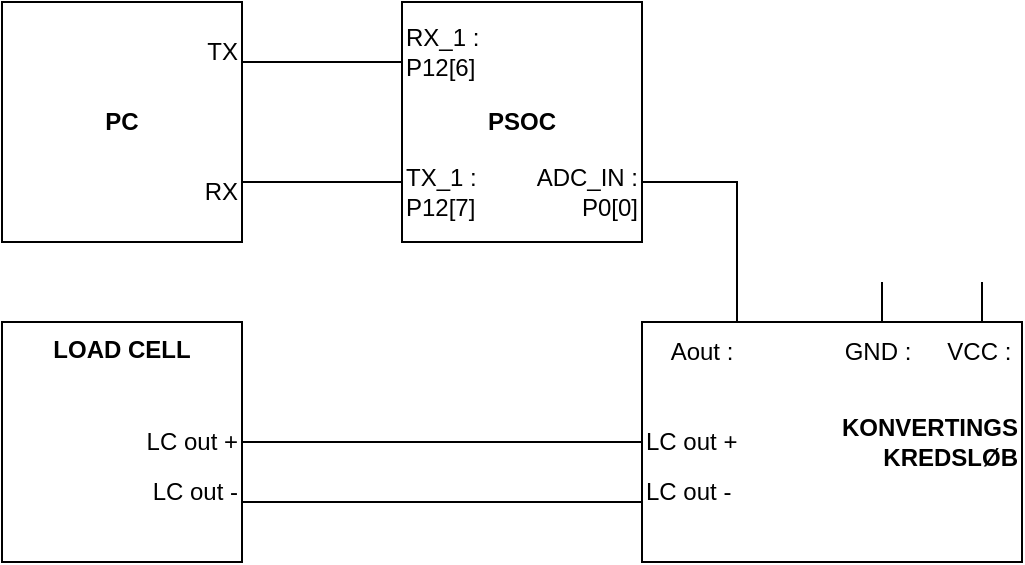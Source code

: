 <mxfile version="15.7.0" type="device"><diagram id="J7Aw6LTjiSmsFyD_HdiC" name="DiagramSetup"><mxGraphModel dx="650" dy="450" grid="1" gridSize="10" guides="1" tooltips="1" connect="1" arrows="1" fold="1" page="1" pageScale="1" pageWidth="850" pageHeight="1100" math="0" shadow="0"><root><mxCell id="0"/><mxCell id="1" parent="0"/><mxCell id="mLk8hxN6q0YhRY5BDybN-5" style="edgeStyle=orthogonalEdgeStyle;rounded=0;orthogonalLoop=1;jettySize=auto;html=1;exitX=1;exitY=0.75;exitDx=0;exitDy=0;entryX=0.25;entryY=0;entryDx=0;entryDy=0;endArrow=none;endFill=0;" edge="1" parent="1" source="mLk8hxN6q0YhRY5BDybN-1" target="mLk8hxN6q0YhRY5BDybN-3"><mxGeometry relative="1" as="geometry"/></mxCell><mxCell id="mLk8hxN6q0YhRY5BDybN-12" style="edgeStyle=orthogonalEdgeStyle;rounded=0;orthogonalLoop=1;jettySize=auto;html=1;exitX=0;exitY=0.25;exitDx=0;exitDy=0;entryX=1;entryY=0.25;entryDx=0;entryDy=0;endArrow=none;endFill=0;" edge="1" parent="1" source="mLk8hxN6q0YhRY5BDybN-1" target="mLk8hxN6q0YhRY5BDybN-8"><mxGeometry relative="1" as="geometry"/></mxCell><mxCell id="mLk8hxN6q0YhRY5BDybN-13" style="edgeStyle=orthogonalEdgeStyle;rounded=0;orthogonalLoop=1;jettySize=auto;html=1;exitX=0;exitY=0.75;exitDx=0;exitDy=0;entryX=1;entryY=0.75;entryDx=0;entryDy=0;endArrow=none;endFill=0;" edge="1" parent="1" source="mLk8hxN6q0YhRY5BDybN-1" target="mLk8hxN6q0YhRY5BDybN-8"><mxGeometry relative="1" as="geometry"/></mxCell><mxCell id="mLk8hxN6q0YhRY5BDybN-1" value="&lt;b&gt;PSOC&lt;/b&gt;" style="whiteSpace=wrap;html=1;aspect=fixed;" vertex="1" parent="1"><mxGeometry x="280" y="40" width="120" height="120" as="geometry"/></mxCell><mxCell id="mLk8hxN6q0YhRY5BDybN-19" style="edgeStyle=orthogonalEdgeStyle;rounded=0;orthogonalLoop=1;jettySize=auto;html=1;exitX=1;exitY=0.5;exitDx=0;exitDy=0;entryX=0;entryY=0.5;entryDx=0;entryDy=0;endArrow=none;endFill=0;" edge="1" parent="1" source="mLk8hxN6q0YhRY5BDybN-2" target="mLk8hxN6q0YhRY5BDybN-3"><mxGeometry relative="1" as="geometry"/></mxCell><mxCell id="mLk8hxN6q0YhRY5BDybN-2" value="&lt;b&gt;LOAD CELL&lt;/b&gt;" style="whiteSpace=wrap;html=1;aspect=fixed;align=center;verticalAlign=top;" vertex="1" parent="1"><mxGeometry x="80" y="200" width="120" height="120" as="geometry"/></mxCell><mxCell id="mLk8hxN6q0YhRY5BDybN-4" style="edgeStyle=orthogonalEdgeStyle;rounded=0;orthogonalLoop=1;jettySize=auto;html=1;exitX=0;exitY=0.75;exitDx=0;exitDy=0;entryX=1;entryY=0.75;entryDx=0;entryDy=0;endArrow=none;endFill=0;" edge="1" parent="1" source="mLk8hxN6q0YhRY5BDybN-3" target="mLk8hxN6q0YhRY5BDybN-2"><mxGeometry relative="1" as="geometry"/></mxCell><mxCell id="mLk8hxN6q0YhRY5BDybN-3" value="&lt;div&gt;&lt;b&gt;KONVERTINGS&lt;/b&gt;&lt;/div&gt;&lt;b&gt;&lt;div&gt;&lt;b&gt;KREDSLØB&lt;/b&gt;&lt;/div&gt;&lt;/b&gt;" style="whiteSpace=wrap;html=1;align=right;" vertex="1" parent="1"><mxGeometry x="400" y="200" width="190" height="120" as="geometry"/></mxCell><mxCell id="mLk8hxN6q0YhRY5BDybN-6" value="ADC_IN : P0[0]" style="text;html=1;strokeColor=none;fillColor=none;align=right;verticalAlign=middle;whiteSpace=wrap;rounded=0;" vertex="1" parent="1"><mxGeometry x="340" y="120" width="60" height="30" as="geometry"/></mxCell><mxCell id="mLk8hxN6q0YhRY5BDybN-8" value="&lt;b&gt;PC&lt;/b&gt;" style="whiteSpace=wrap;html=1;aspect=fixed;" vertex="1" parent="1"><mxGeometry x="80" y="40" width="120" height="120" as="geometry"/></mxCell><mxCell id="mLk8hxN6q0YhRY5BDybN-9" value="RX_1 : P12[6]" style="text;html=1;strokeColor=none;fillColor=none;align=left;verticalAlign=middle;whiteSpace=wrap;rounded=0;" vertex="1" parent="1"><mxGeometry x="280" y="50" width="60" height="30" as="geometry"/></mxCell><mxCell id="mLk8hxN6q0YhRY5BDybN-11" value="TX_1 : P12[7]" style="text;html=1;strokeColor=none;fillColor=none;align=left;verticalAlign=middle;whiteSpace=wrap;rounded=0;" vertex="1" parent="1"><mxGeometry x="280" y="120" width="60" height="30" as="geometry"/></mxCell><mxCell id="mLk8hxN6q0YhRY5BDybN-25" style="edgeStyle=orthogonalEdgeStyle;rounded=0;orthogonalLoop=1;jettySize=auto;html=1;exitX=0.5;exitY=0;exitDx=0;exitDy=0;endArrow=none;endFill=0;" edge="1" parent="1" source="mLk8hxN6q0YhRY5BDybN-14"><mxGeometry relative="1" as="geometry"><mxPoint x="570" y="180" as="targetPoint"/></mxGeometry></mxCell><mxCell id="mLk8hxN6q0YhRY5BDybN-14" value="VCC :&amp;nbsp;" style="text;html=1;strokeColor=none;fillColor=none;align=right;verticalAlign=middle;whiteSpace=wrap;rounded=0;" vertex="1" parent="1"><mxGeometry x="550" y="200" width="40" height="30" as="geometry"/></mxCell><mxCell id="mLk8hxN6q0YhRY5BDybN-15" value="Aout :" style="text;html=1;strokeColor=none;fillColor=none;align=center;verticalAlign=middle;whiteSpace=wrap;rounded=0;horizontal=1;" vertex="1" parent="1"><mxGeometry x="410" y="200" width="40" height="30" as="geometry"/></mxCell><mxCell id="mLk8hxN6q0YhRY5BDybN-24" style="edgeStyle=orthogonalEdgeStyle;rounded=0;orthogonalLoop=1;jettySize=auto;html=1;exitX=0.5;exitY=0;exitDx=0;exitDy=0;endArrow=none;endFill=0;" edge="1" parent="1" source="mLk8hxN6q0YhRY5BDybN-16"><mxGeometry relative="1" as="geometry"><mxPoint x="520" y="180" as="targetPoint"/></mxGeometry></mxCell><mxCell id="mLk8hxN6q0YhRY5BDybN-16" value="GND :&amp;nbsp;" style="text;html=1;strokeColor=none;fillColor=none;align=right;verticalAlign=middle;whiteSpace=wrap;rounded=0;" vertex="1" parent="1"><mxGeometry x="500" y="200" width="40" height="30" as="geometry"/></mxCell><mxCell id="mLk8hxN6q0YhRY5BDybN-17" value="TX" style="text;html=1;strokeColor=none;fillColor=none;align=right;verticalAlign=middle;whiteSpace=wrap;rounded=0;" vertex="1" parent="1"><mxGeometry x="140" y="50" width="60" height="30" as="geometry"/></mxCell><mxCell id="mLk8hxN6q0YhRY5BDybN-18" value="RX" style="text;html=1;strokeColor=none;fillColor=none;align=right;verticalAlign=middle;whiteSpace=wrap;rounded=0;" vertex="1" parent="1"><mxGeometry x="140" y="120" width="60" height="30" as="geometry"/></mxCell><mxCell id="mLk8hxN6q0YhRY5BDybN-20" value="LC out +" style="text;html=1;strokeColor=none;fillColor=none;align=right;verticalAlign=middle;whiteSpace=wrap;rounded=0;" vertex="1" parent="1"><mxGeometry x="140" y="245" width="60" height="30" as="geometry"/></mxCell><mxCell id="mLk8hxN6q0YhRY5BDybN-21" value="LC out -" style="text;html=1;strokeColor=none;fillColor=none;align=right;verticalAlign=middle;whiteSpace=wrap;rounded=0;" vertex="1" parent="1"><mxGeometry x="140" y="270" width="60" height="30" as="geometry"/></mxCell><mxCell id="mLk8hxN6q0YhRY5BDybN-22" value="LC out +" style="text;html=1;strokeColor=none;fillColor=none;align=left;verticalAlign=middle;whiteSpace=wrap;rounded=0;" vertex="1" parent="1"><mxGeometry x="400" y="245" width="50" height="30" as="geometry"/></mxCell><mxCell id="mLk8hxN6q0YhRY5BDybN-23" value="LC out -" style="text;html=1;strokeColor=none;fillColor=none;align=left;verticalAlign=middle;whiteSpace=wrap;rounded=0;" vertex="1" parent="1"><mxGeometry x="400" y="270" width="50" height="30" as="geometry"/></mxCell></root></mxGraphModel></diagram></mxfile>